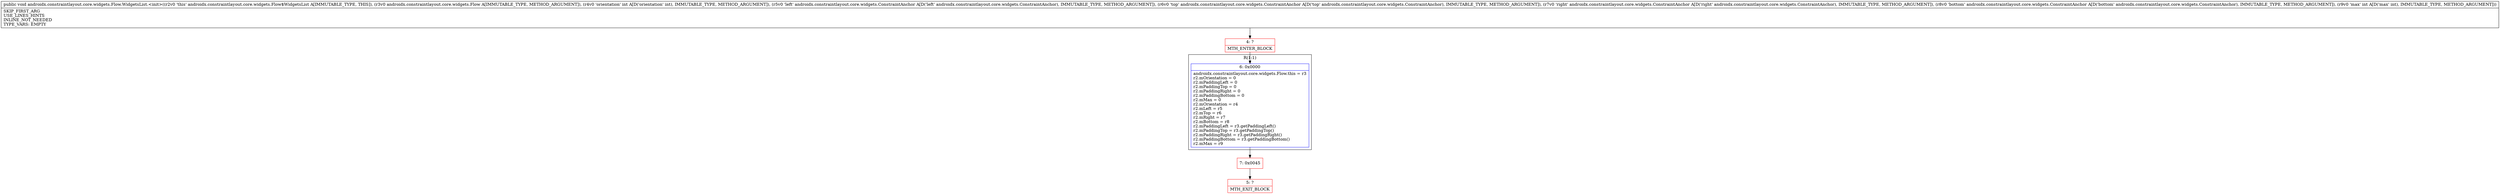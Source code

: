 digraph "CFG forandroidx.constraintlayout.core.widgets.Flow.WidgetsList.\<init\>(Landroidx\/constraintlayout\/core\/widgets\/Flow;ILandroidx\/constraintlayout\/core\/widgets\/ConstraintAnchor;Landroidx\/constraintlayout\/core\/widgets\/ConstraintAnchor;Landroidx\/constraintlayout\/core\/widgets\/ConstraintAnchor;Landroidx\/constraintlayout\/core\/widgets\/ConstraintAnchor;I)V" {
subgraph cluster_Region_1475250742 {
label = "R(1:1)";
node [shape=record,color=blue];
Node_6 [shape=record,label="{6\:\ 0x0000|androidx.constraintlayout.core.widgets.Flow.this = r3\lr2.mOrientation = 0\lr2.mPaddingLeft = 0\lr2.mPaddingTop = 0\lr2.mPaddingRight = 0\lr2.mPaddingBottom = 0\lr2.mMax = 0\lr2.mOrientation = r4\lr2.mLeft = r5\lr2.mTop = r6\lr2.mRight = r7\lr2.mBottom = r8\lr2.mPaddingLeft = r3.getPaddingLeft()\lr2.mPaddingTop = r3.getPaddingTop()\lr2.mPaddingRight = r3.getPaddingRight()\lr2.mPaddingBottom = r3.getPaddingBottom()\lr2.mMax = r9\l}"];
}
Node_4 [shape=record,color=red,label="{4\:\ ?|MTH_ENTER_BLOCK\l}"];
Node_7 [shape=record,color=red,label="{7\:\ 0x0045}"];
Node_5 [shape=record,color=red,label="{5\:\ ?|MTH_EXIT_BLOCK\l}"];
MethodNode[shape=record,label="{public void androidx.constraintlayout.core.widgets.Flow.WidgetsList.\<init\>((r2v0 'this' androidx.constraintlayout.core.widgets.Flow$WidgetsList A[IMMUTABLE_TYPE, THIS]), (r3v0 androidx.constraintlayout.core.widgets.Flow A[IMMUTABLE_TYPE, METHOD_ARGUMENT]), (r4v0 'orientation' int A[D('orientation' int), IMMUTABLE_TYPE, METHOD_ARGUMENT]), (r5v0 'left' androidx.constraintlayout.core.widgets.ConstraintAnchor A[D('left' androidx.constraintlayout.core.widgets.ConstraintAnchor), IMMUTABLE_TYPE, METHOD_ARGUMENT]), (r6v0 'top' androidx.constraintlayout.core.widgets.ConstraintAnchor A[D('top' androidx.constraintlayout.core.widgets.ConstraintAnchor), IMMUTABLE_TYPE, METHOD_ARGUMENT]), (r7v0 'right' androidx.constraintlayout.core.widgets.ConstraintAnchor A[D('right' androidx.constraintlayout.core.widgets.ConstraintAnchor), IMMUTABLE_TYPE, METHOD_ARGUMENT]), (r8v0 'bottom' androidx.constraintlayout.core.widgets.ConstraintAnchor A[D('bottom' androidx.constraintlayout.core.widgets.ConstraintAnchor), IMMUTABLE_TYPE, METHOD_ARGUMENT]), (r9v0 'max' int A[D('max' int), IMMUTABLE_TYPE, METHOD_ARGUMENT]))  | SKIP_FIRST_ARG\lUSE_LINES_HINTS\lINLINE_NOT_NEEDED\lTYPE_VARS: EMPTY\l}"];
MethodNode -> Node_4;Node_6 -> Node_7;
Node_4 -> Node_6;
Node_7 -> Node_5;
}

